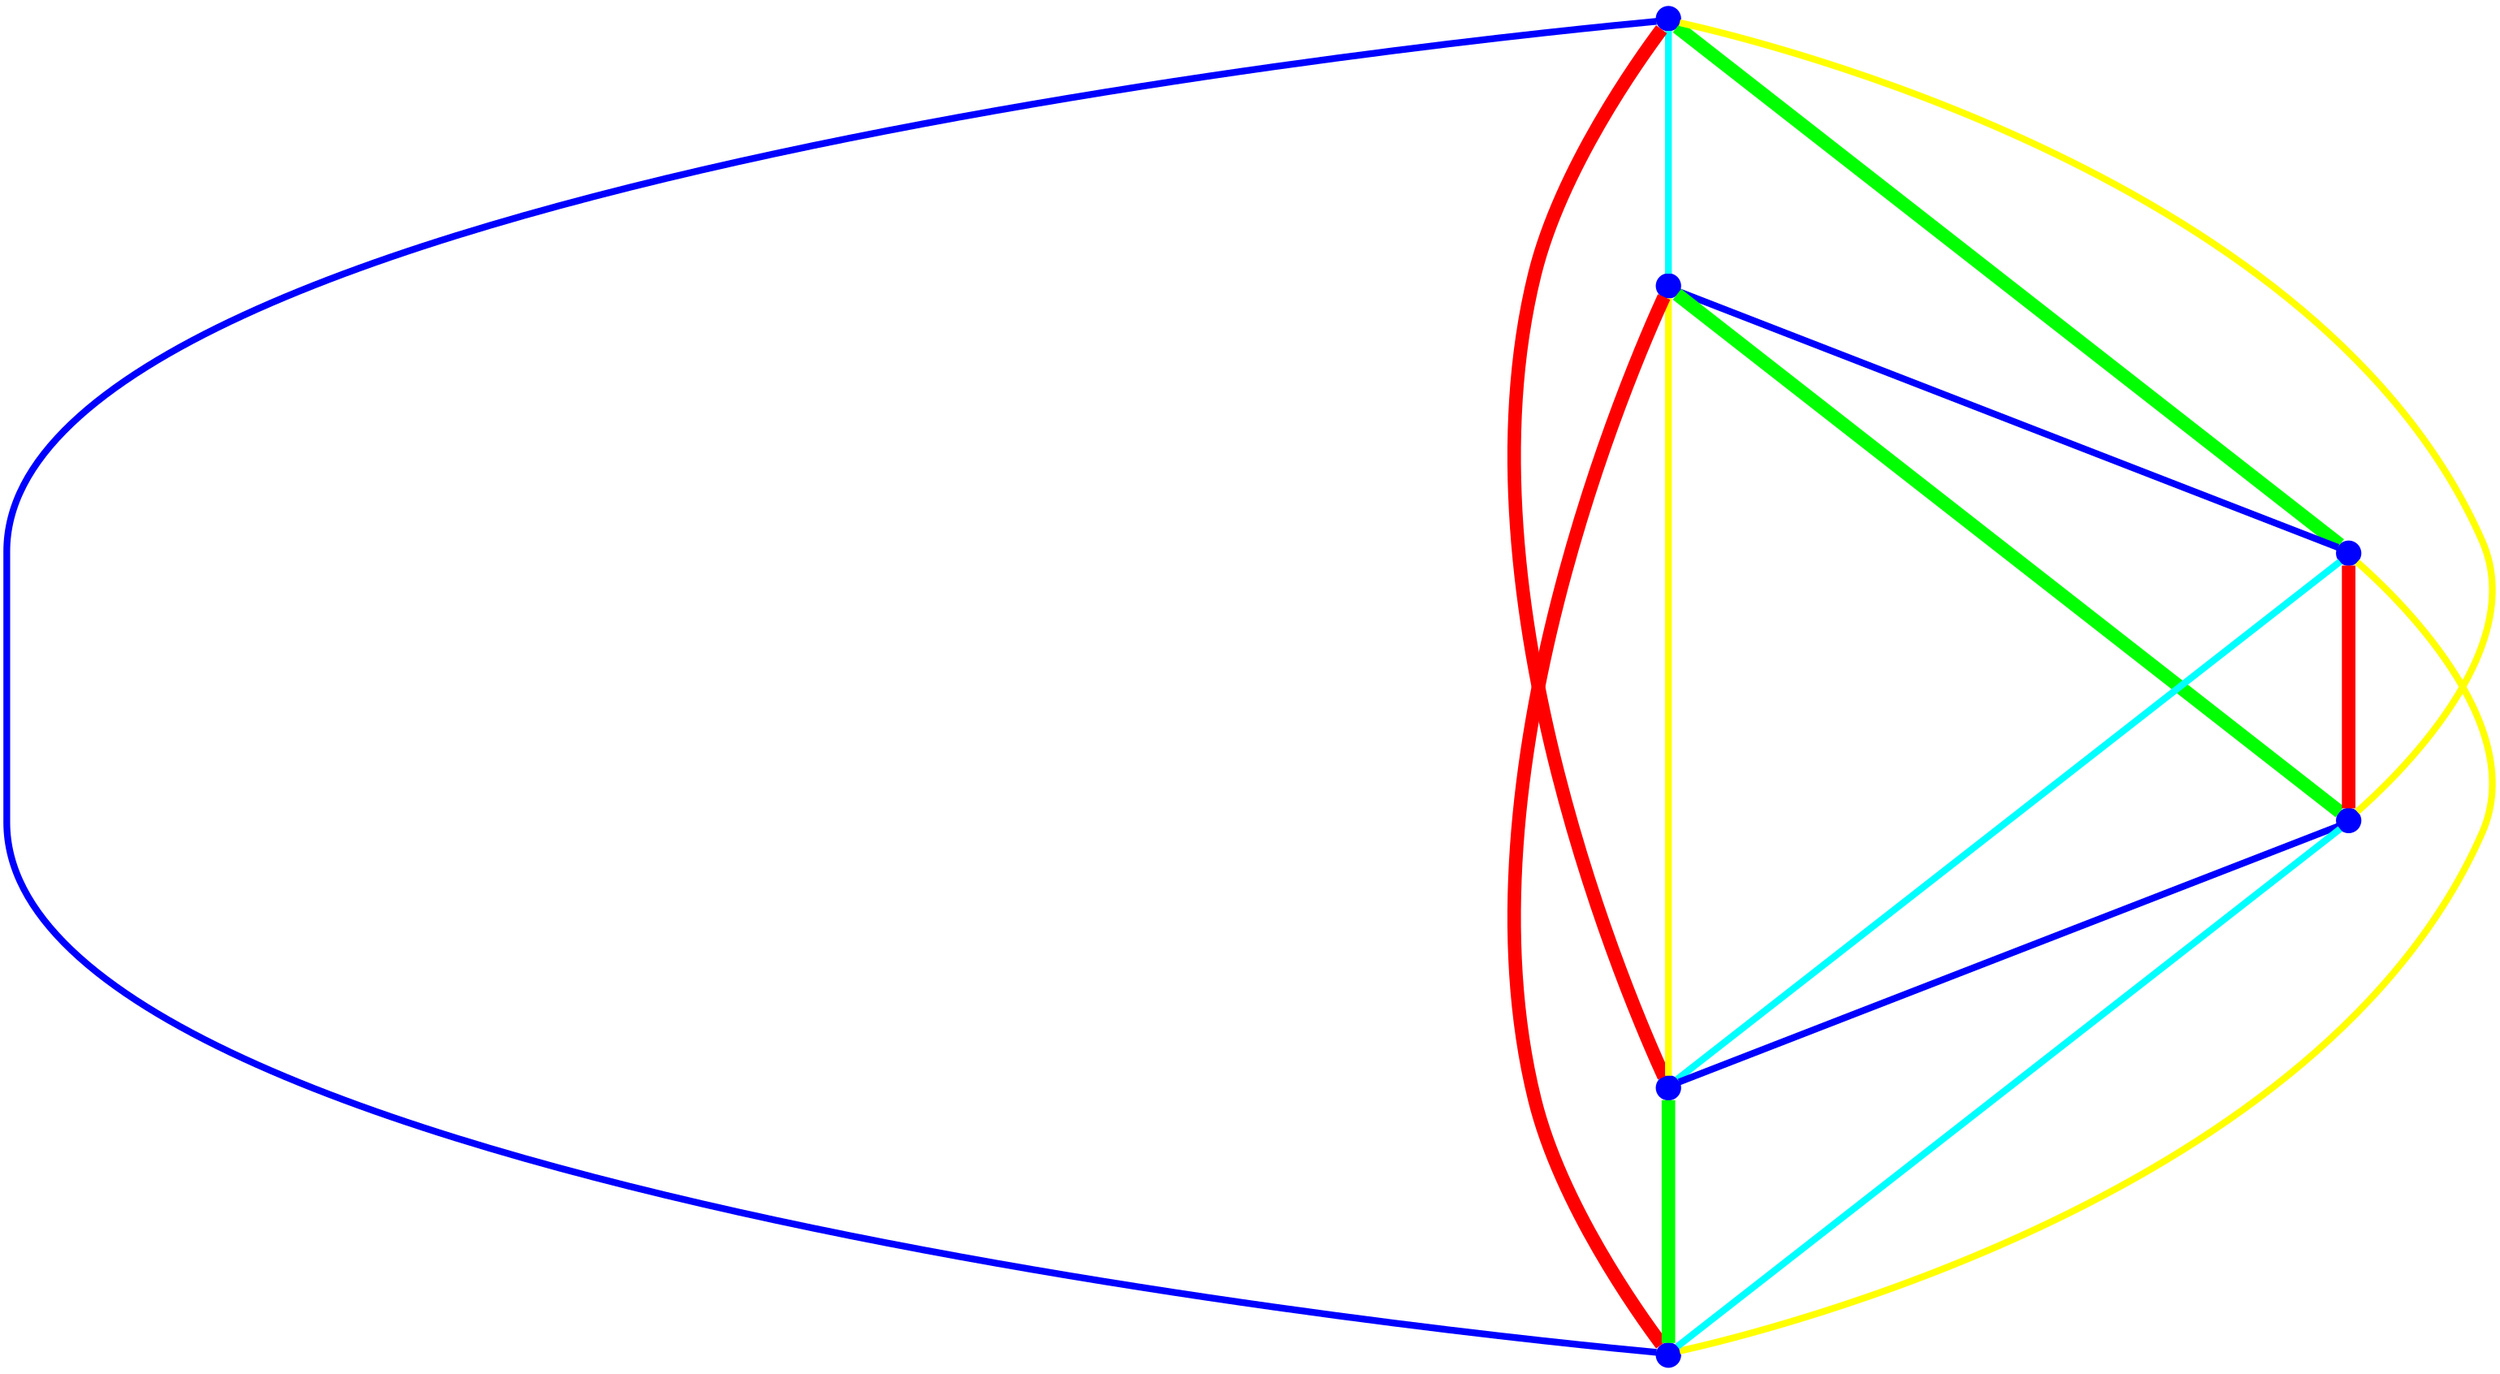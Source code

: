graph {
ranksep=2
nodesep=2
node [label="" shape=circle style=filled fixedsize=true color=blue fillcolor=blue width=0.2];
"1" -- "2" [style="solid",penwidth="4",color="cyan"];
"1" -- "3" [style="solid",penwidth="8",color="green"];
"1" -- "4" [style="solid",penwidth="4",color="yellow"];
"1" -- "5" [style="solid",penwidth="8",color="red"];
"1" -- "6" [style="solid",penwidth="4",color="blue"];
"2" -- "3" [style="solid",penwidth="4",color="blue"];
"2" -- "4" [style="solid",penwidth="8",color="green"];
"2" -- "5" [style="solid",penwidth="4",color="yellow"];
"2" -- "6" [style="solid",penwidth="8",color="red"];
"3" -- "4" [style="solid",penwidth="8",color="red"];
"3" -- "5" [style="solid",penwidth="4",color="cyan"];
"3" -- "6" [style="solid",penwidth="4",color="yellow"];
"4" -- "5" [style="solid",penwidth="4",color="blue"];
"4" -- "6" [style="solid",penwidth="4",color="cyan"];
"5" -- "6" [style="solid",penwidth="8",color="green"];
}
